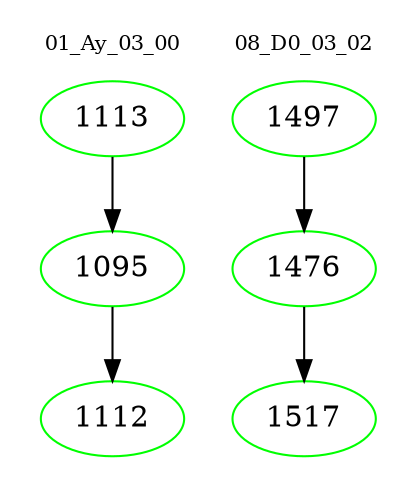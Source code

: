 digraph{
subgraph cluster_0 {
color = white
label = "01_Ay_03_00";
fontsize=10;
T0_1113 [label="1113", color="green"]
T0_1113 -> T0_1095 [color="black"]
T0_1095 [label="1095", color="green"]
T0_1095 -> T0_1112 [color="black"]
T0_1112 [label="1112", color="green"]
}
subgraph cluster_1 {
color = white
label = "08_D0_03_02";
fontsize=10;
T1_1497 [label="1497", color="green"]
T1_1497 -> T1_1476 [color="black"]
T1_1476 [label="1476", color="green"]
T1_1476 -> T1_1517 [color="black"]
T1_1517 [label="1517", color="green"]
}
}
